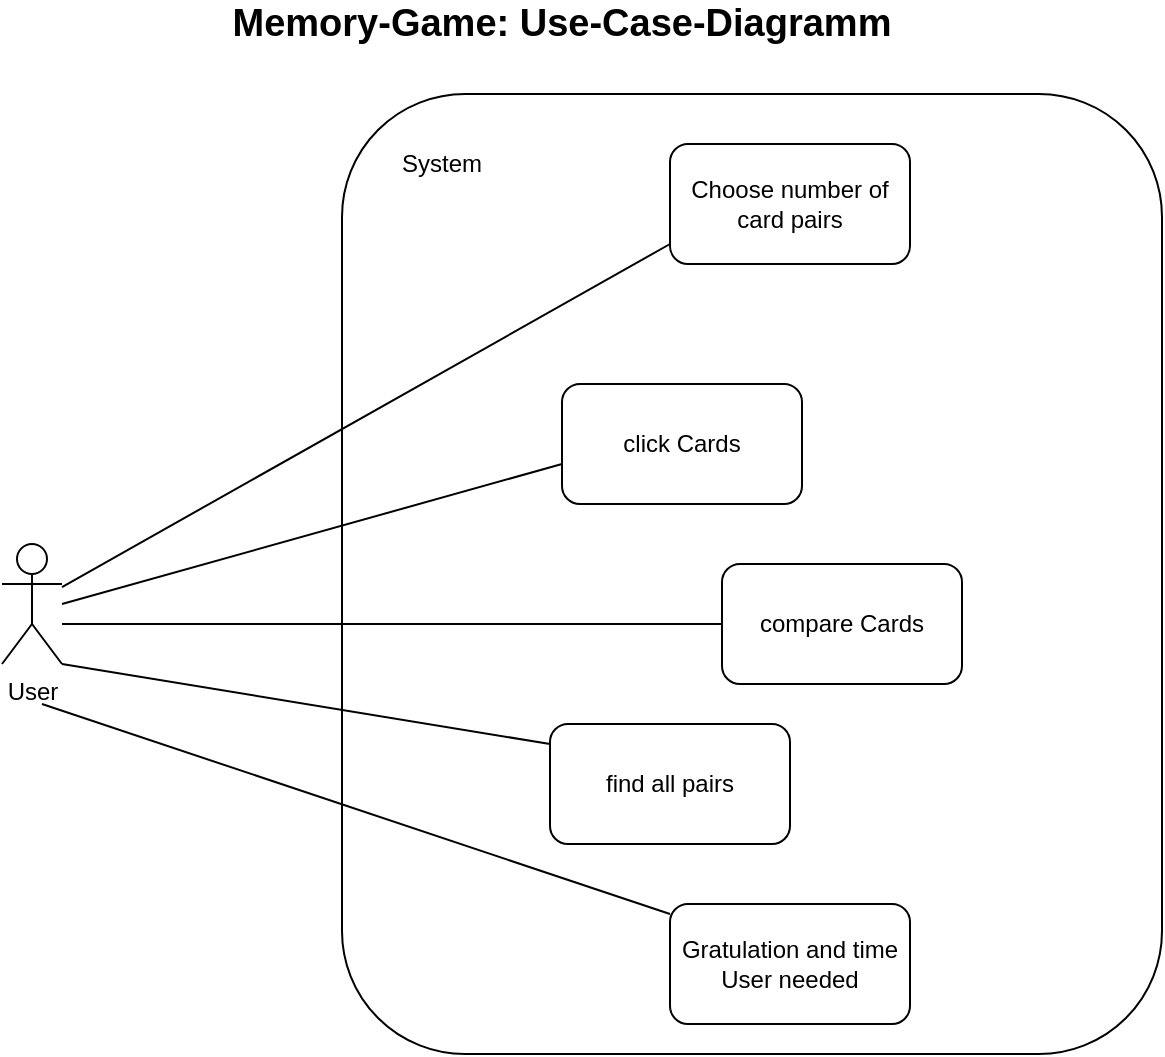 <mxfile version="14.5.1" type="device"><diagram id="MlJ6NuiufEZ_fzgauXnL" name="Seite-1"><mxGraphModel dx="1086" dy="846" grid="1" gridSize="10" guides="1" tooltips="1" connect="1" arrows="1" fold="1" page="1" pageScale="1" pageWidth="827" pageHeight="1169" math="0" shadow="0"><root><mxCell id="0"/><mxCell id="1" parent="0"/><mxCell id="GrVvZJxlBOba9McTT636-1" value="" style="rounded=1;whiteSpace=wrap;html=1;" vertex="1" parent="1"><mxGeometry x="190" y="105" width="410" height="480" as="geometry"/></mxCell><mxCell id="GrVvZJxlBOba9McTT636-2" value="User" style="shape=umlActor;verticalLabelPosition=bottom;verticalAlign=top;html=1;outlineConnect=0;" vertex="1" parent="1"><mxGeometry x="20" y="330" width="30" height="60" as="geometry"/></mxCell><mxCell id="GrVvZJxlBOba9McTT636-4" value="System" style="text;html=1;strokeColor=none;fillColor=none;align=center;verticalAlign=middle;whiteSpace=wrap;rounded=0;" vertex="1" parent="1"><mxGeometry x="220" y="130" width="40" height="20" as="geometry"/></mxCell><mxCell id="GrVvZJxlBOba9McTT636-5" value="Choose number of card pairs" style="rounded=1;whiteSpace=wrap;html=1;" vertex="1" parent="1"><mxGeometry x="354" y="130" width="120" height="60" as="geometry"/></mxCell><mxCell id="GrVvZJxlBOba9McTT636-6" value="" style="endArrow=none;html=1;" edge="1" parent="1" source="GrVvZJxlBOba9McTT636-2"><mxGeometry width="50" height="50" relative="1" as="geometry"><mxPoint x="304" y="230" as="sourcePoint"/><mxPoint x="354" y="180" as="targetPoint"/></mxGeometry></mxCell><mxCell id="GrVvZJxlBOba9McTT636-7" value="click Cards" style="rounded=1;whiteSpace=wrap;html=1;" vertex="1" parent="1"><mxGeometry x="300" y="250" width="120" height="60" as="geometry"/></mxCell><mxCell id="GrVvZJxlBOba9McTT636-8" value="" style="endArrow=none;html=1;" edge="1" parent="1"><mxGeometry width="50" height="50" relative="1" as="geometry"><mxPoint x="50" y="360" as="sourcePoint"/><mxPoint x="300" y="290" as="targetPoint"/></mxGeometry></mxCell><mxCell id="GrVvZJxlBOba9McTT636-9" value="compare Cards" style="rounded=1;whiteSpace=wrap;html=1;" vertex="1" parent="1"><mxGeometry x="380" y="340" width="120" height="60" as="geometry"/></mxCell><mxCell id="GrVvZJxlBOba9McTT636-10" value="" style="endArrow=none;html=1;" edge="1" parent="1"><mxGeometry width="50" height="50" relative="1" as="geometry"><mxPoint x="50" y="370" as="sourcePoint"/><mxPoint x="380" y="370" as="targetPoint"/></mxGeometry></mxCell><mxCell id="GrVvZJxlBOba9McTT636-11" value="find all pairs" style="rounded=1;whiteSpace=wrap;html=1;" vertex="1" parent="1"><mxGeometry x="294" y="420" width="120" height="60" as="geometry"/></mxCell><mxCell id="GrVvZJxlBOba9McTT636-12" value="" style="endArrow=none;html=1;exitX=1;exitY=1;exitDx=0;exitDy=0;exitPerimeter=0;" edge="1" parent="1" source="GrVvZJxlBOba9McTT636-2"><mxGeometry width="50" height="50" relative="1" as="geometry"><mxPoint x="244" y="480" as="sourcePoint"/><mxPoint x="294" y="430" as="targetPoint"/></mxGeometry></mxCell><mxCell id="GrVvZJxlBOba9McTT636-13" value="Gratulation and time User needed" style="rounded=1;whiteSpace=wrap;html=1;" vertex="1" parent="1"><mxGeometry x="354" y="510" width="120" height="60" as="geometry"/></mxCell><mxCell id="GrVvZJxlBOba9McTT636-14" value="" style="endArrow=none;html=1;" edge="1" parent="1"><mxGeometry width="50" height="50" relative="1" as="geometry"><mxPoint x="40" y="410" as="sourcePoint"/><mxPoint x="354" y="515" as="targetPoint"/></mxGeometry></mxCell><mxCell id="GrVvZJxlBOba9McTT636-15" value="&lt;b&gt;&lt;font style=&quot;font-size: 19px&quot;&gt;Memory-Game: Use-Case-Diagramm&lt;/font&gt;&lt;/b&gt;" style="text;html=1;strokeColor=none;fillColor=none;align=center;verticalAlign=middle;whiteSpace=wrap;rounded=0;" vertex="1" parent="1"><mxGeometry x="110" y="60" width="380" height="20" as="geometry"/></mxCell></root></mxGraphModel></diagram></mxfile>